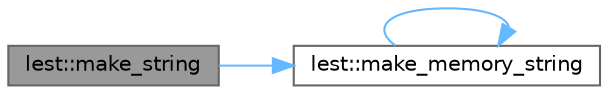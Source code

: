 digraph "lest::make_string"
{
 // LATEX_PDF_SIZE
  bgcolor="transparent";
  edge [fontname=Helvetica,fontsize=10,labelfontname=Helvetica,labelfontsize=10];
  node [fontname=Helvetica,fontsize=10,shape=box,height=0.2,width=0.4];
  rankdir="LR";
  Node1 [id="Node000001",label="lest::make_string",height=0.2,width=0.4,color="gray40", fillcolor="grey60", style="filled", fontcolor="black",tooltip=" "];
  Node1 -> Node2 [id="edge5_Node000001_Node000002",color="steelblue1",style="solid",tooltip=" "];
  Node2 [id="Node000002",label="lest::make_memory_string",height=0.2,width=0.4,color="grey40", fillcolor="white", style="filled",URL="$namespacelest.html#ab3deb0f76da8e10ca19805e1dbba9303",tooltip=" "];
  Node2 -> Node2 [id="edge6_Node000002_Node000002",color="steelblue1",style="solid",tooltip=" "];
}
